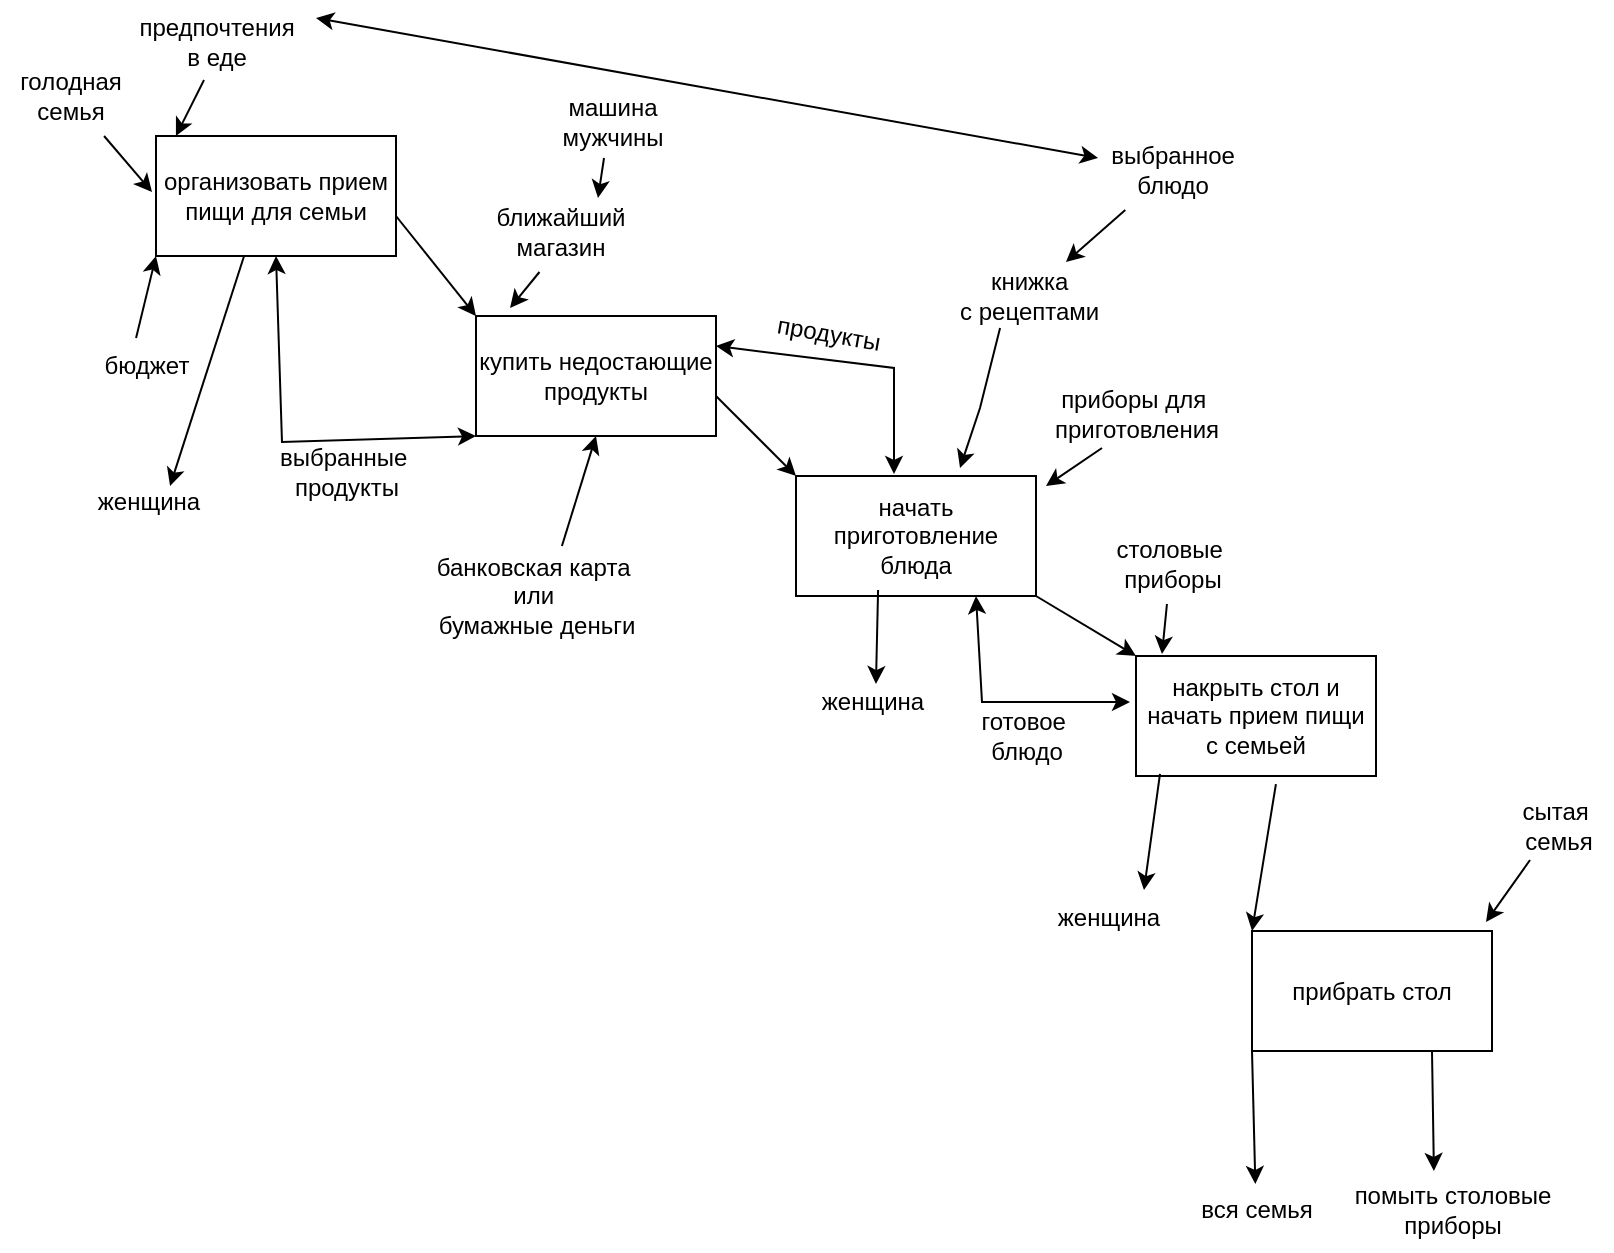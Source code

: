 <mxfile version="24.8.2">
  <diagram name="Страница — 1" id="hyrNnNCPwvGrasM0vbB1">
    <mxGraphModel dx="1434" dy="772" grid="0" gridSize="10" guides="1" tooltips="1" connect="1" arrows="1" fold="1" page="1" pageScale="1" pageWidth="827" pageHeight="1169" math="0" shadow="0">
      <root>
        <mxCell id="0" />
        <mxCell id="1" parent="0" />
        <mxCell id="ZJTuXpW1085Oz7KO1Jx3-1" value="организовать прием пищи для семьи" style="rounded=0;whiteSpace=wrap;html=1;" vertex="1" parent="1">
          <mxGeometry x="80" y="70" width="120" height="60" as="geometry" />
        </mxCell>
        <mxCell id="ZJTuXpW1085Oz7KO1Jx3-2" value="купить недостающие продукты" style="rounded=0;whiteSpace=wrap;html=1;" vertex="1" parent="1">
          <mxGeometry x="240" y="160" width="120" height="60" as="geometry" />
        </mxCell>
        <mxCell id="ZJTuXpW1085Oz7KO1Jx3-3" value="начать приготовление блюда" style="rounded=0;whiteSpace=wrap;html=1;" vertex="1" parent="1">
          <mxGeometry x="400" y="240" width="120" height="60" as="geometry" />
        </mxCell>
        <mxCell id="ZJTuXpW1085Oz7KO1Jx3-4" value="накрыть стол и начать прием пищи с семьей" style="rounded=0;whiteSpace=wrap;html=1;" vertex="1" parent="1">
          <mxGeometry x="570" y="330" width="120" height="60" as="geometry" />
        </mxCell>
        <mxCell id="ZJTuXpW1085Oz7KO1Jx3-5" value="прибрать стол" style="rounded=0;whiteSpace=wrap;html=1;" vertex="1" parent="1">
          <mxGeometry x="628" y="467.5" width="120" height="60" as="geometry" />
        </mxCell>
        <mxCell id="ZJTuXpW1085Oz7KO1Jx3-6" value="" style="endArrow=classic;html=1;rounded=0;" edge="1" parent="1">
          <mxGeometry width="50" height="50" relative="1" as="geometry">
            <mxPoint x="200" y="110" as="sourcePoint" />
            <mxPoint x="240" y="160" as="targetPoint" />
          </mxGeometry>
        </mxCell>
        <mxCell id="ZJTuXpW1085Oz7KO1Jx3-8" value="" style="endArrow=classic;html=1;rounded=0;entryX=0;entryY=0;entryDx=0;entryDy=0;" edge="1" parent="1" target="ZJTuXpW1085Oz7KO1Jx3-3">
          <mxGeometry width="50" height="50" relative="1" as="geometry">
            <mxPoint x="360" y="200" as="sourcePoint" />
            <mxPoint x="390" y="240" as="targetPoint" />
            <Array as="points" />
          </mxGeometry>
        </mxCell>
        <mxCell id="ZJTuXpW1085Oz7KO1Jx3-9" value="" style="endArrow=classic;html=1;rounded=0;entryX=0;entryY=0;entryDx=0;entryDy=0;exitX=1;exitY=1;exitDx=0;exitDy=0;" edge="1" parent="1" source="ZJTuXpW1085Oz7KO1Jx3-3" target="ZJTuXpW1085Oz7KO1Jx3-4">
          <mxGeometry width="50" height="50" relative="1" as="geometry">
            <mxPoint x="540" y="300" as="sourcePoint" />
            <mxPoint x="590" y="260" as="targetPoint" />
          </mxGeometry>
        </mxCell>
        <mxCell id="ZJTuXpW1085Oz7KO1Jx3-10" value="" style="endArrow=classic;html=1;rounded=0;entryX=0;entryY=0;entryDx=0;entryDy=0;exitX=0.583;exitY=1.067;exitDx=0;exitDy=0;exitPerimeter=0;" edge="1" parent="1" source="ZJTuXpW1085Oz7KO1Jx3-4" target="ZJTuXpW1085Oz7KO1Jx3-5">
          <mxGeometry width="50" height="50" relative="1" as="geometry">
            <mxPoint x="390" y="370" as="sourcePoint" />
            <mxPoint x="440" y="320" as="targetPoint" />
          </mxGeometry>
        </mxCell>
        <mxCell id="ZJTuXpW1085Oz7KO1Jx3-11" value="" style="endArrow=classic;html=1;rounded=0;entryX=0;entryY=1;entryDx=0;entryDy=0;exitX=0.429;exitY=0.033;exitDx=0;exitDy=0;exitPerimeter=0;" edge="1" parent="1" source="ZJTuXpW1085Oz7KO1Jx3-13" target="ZJTuXpW1085Oz7KO1Jx3-1">
          <mxGeometry width="50" height="50" relative="1" as="geometry">
            <mxPoint x="90" y="170" as="sourcePoint" />
            <mxPoint x="440" y="320" as="targetPoint" />
          </mxGeometry>
        </mxCell>
        <mxCell id="ZJTuXpW1085Oz7KO1Jx3-13" value="бюджет" style="text;html=1;align=center;verticalAlign=middle;resizable=0;points=[];autosize=1;strokeColor=none;fillColor=none;" vertex="1" parent="1">
          <mxGeometry x="40" y="170" width="70" height="30" as="geometry" />
        </mxCell>
        <mxCell id="ZJTuXpW1085Oz7KO1Jx3-14" value="предпочтения&lt;div&gt;в еде&lt;/div&gt;" style="text;html=1;align=center;verticalAlign=middle;resizable=0;points=[];autosize=1;strokeColor=none;fillColor=none;" vertex="1" parent="1">
          <mxGeometry x="60" y="3" width="100" height="40" as="geometry" />
        </mxCell>
        <mxCell id="ZJTuXpW1085Oz7KO1Jx3-15" value="" style="endArrow=classic;html=1;rounded=0;entryX=0.083;entryY=0;entryDx=0;entryDy=0;entryPerimeter=0;exitX=0.44;exitY=0.975;exitDx=0;exitDy=0;exitPerimeter=0;" edge="1" parent="1" source="ZJTuXpW1085Oz7KO1Jx3-14" target="ZJTuXpW1085Oz7KO1Jx3-1">
          <mxGeometry width="50" height="50" relative="1" as="geometry">
            <mxPoint x="390" y="-30" as="sourcePoint" />
            <mxPoint x="440" y="-80" as="targetPoint" />
          </mxGeometry>
        </mxCell>
        <mxCell id="ZJTuXpW1085Oz7KO1Jx3-16" value="ближайший&lt;div&gt;магазин&lt;/div&gt;" style="text;html=1;align=center;verticalAlign=middle;resizable=0;points=[];autosize=1;strokeColor=none;fillColor=none;" vertex="1" parent="1">
          <mxGeometry x="237" y="98" width="90" height="40" as="geometry" />
        </mxCell>
        <mxCell id="ZJTuXpW1085Oz7KO1Jx3-17" value="" style="endArrow=classic;html=1;rounded=0;exitX=0.386;exitY=1;exitDx=0;exitDy=0;exitPerimeter=0;entryX=0.142;entryY=-0.067;entryDx=0;entryDy=0;entryPerimeter=0;" edge="1" parent="1" source="ZJTuXpW1085Oz7KO1Jx3-16" target="ZJTuXpW1085Oz7KO1Jx3-2">
          <mxGeometry width="50" height="50" relative="1" as="geometry">
            <mxPoint x="260" y="150" as="sourcePoint" />
            <mxPoint x="310" y="140" as="targetPoint" />
            <Array as="points" />
          </mxGeometry>
        </mxCell>
        <mxCell id="ZJTuXpW1085Oz7KO1Jx3-18" value="машина&lt;div&gt;мужчины&lt;/div&gt;" style="text;html=1;align=center;verticalAlign=middle;resizable=0;points=[];autosize=1;strokeColor=none;fillColor=none;" vertex="1" parent="1">
          <mxGeometry x="273" y="43" width="70" height="40" as="geometry" />
        </mxCell>
        <mxCell id="ZJTuXpW1085Oz7KO1Jx3-19" value="" style="endArrow=classic;html=1;rounded=0;exitX=0.443;exitY=0.95;exitDx=0;exitDy=0;exitPerimeter=0;entryX=0.711;entryY=0.075;entryDx=0;entryDy=0;entryPerimeter=0;" edge="1" parent="1" source="ZJTuXpW1085Oz7KO1Jx3-18" target="ZJTuXpW1085Oz7KO1Jx3-16">
          <mxGeometry width="50" height="50" relative="1" as="geometry">
            <mxPoint x="250" y="90" as="sourcePoint" />
            <mxPoint x="300" y="40" as="targetPoint" />
          </mxGeometry>
        </mxCell>
        <mxCell id="ZJTuXpW1085Oz7KO1Jx3-20" value="выбранные&amp;nbsp;&lt;div&gt;продукты&lt;/div&gt;" style="text;html=1;align=center;verticalAlign=middle;resizable=0;points=[];autosize=1;strokeColor=none;fillColor=none;rotation=0;" vertex="1" parent="1">
          <mxGeometry x="130" y="218" width="90" height="40" as="geometry" />
        </mxCell>
        <mxCell id="ZJTuXpW1085Oz7KO1Jx3-21" value="" style="endArrow=classic;startArrow=classic;html=1;rounded=0;exitX=0.5;exitY=1;exitDx=0;exitDy=0;entryX=0;entryY=1;entryDx=0;entryDy=0;" edge="1" parent="1" source="ZJTuXpW1085Oz7KO1Jx3-1" target="ZJTuXpW1085Oz7KO1Jx3-2">
          <mxGeometry width="50" height="50" relative="1" as="geometry">
            <mxPoint x="145" y="240" as="sourcePoint" />
            <mxPoint x="195" y="190" as="targetPoint" />
            <Array as="points">
              <mxPoint x="143" y="223" />
            </Array>
          </mxGeometry>
        </mxCell>
        <mxCell id="ZJTuXpW1085Oz7KO1Jx3-22" value="банковская карта&amp;nbsp;&lt;div&gt;или&amp;nbsp;&lt;/div&gt;&lt;div&gt;бумажные деньги&lt;/div&gt;" style="text;html=1;align=center;verticalAlign=middle;resizable=0;points=[];autosize=1;strokeColor=none;fillColor=none;" vertex="1" parent="1">
          <mxGeometry x="210" y="270" width="120" height="60" as="geometry" />
        </mxCell>
        <mxCell id="ZJTuXpW1085Oz7KO1Jx3-23" value="" style="endArrow=classic;html=1;rounded=0;exitX=0.608;exitY=0.083;exitDx=0;exitDy=0;exitPerimeter=0;" edge="1" parent="1" source="ZJTuXpW1085Oz7KO1Jx3-22">
          <mxGeometry width="50" height="50" relative="1" as="geometry">
            <mxPoint x="250" y="270" as="sourcePoint" />
            <mxPoint x="300" y="220" as="targetPoint" />
          </mxGeometry>
        </mxCell>
        <mxCell id="ZJTuXpW1085Oz7KO1Jx3-24" value="женщина" style="text;html=1;align=center;verticalAlign=middle;resizable=0;points=[];autosize=1;strokeColor=none;fillColor=none;" vertex="1" parent="1">
          <mxGeometry x="403" y="340" width="69" height="26" as="geometry" />
        </mxCell>
        <mxCell id="ZJTuXpW1085Oz7KO1Jx3-25" value="" style="endArrow=classic;html=1;rounded=0;entryX=0.536;entryY=0.154;entryDx=0;entryDy=0;entryPerimeter=0;exitX=0.342;exitY=0.95;exitDx=0;exitDy=0;exitPerimeter=0;" edge="1" parent="1" source="ZJTuXpW1085Oz7KO1Jx3-3" target="ZJTuXpW1085Oz7KO1Jx3-24">
          <mxGeometry width="50" height="50" relative="1" as="geometry">
            <mxPoint x="387" y="368" as="sourcePoint" />
            <mxPoint x="437" y="318" as="targetPoint" />
          </mxGeometry>
        </mxCell>
        <mxCell id="ZJTuXpW1085Oz7KO1Jx3-26" value="продукты" style="text;html=1;align=center;verticalAlign=middle;resizable=0;points=[];autosize=1;strokeColor=none;fillColor=none;rotation=10;" vertex="1" parent="1">
          <mxGeometry x="381" y="156" width="70" height="26" as="geometry" />
        </mxCell>
        <mxCell id="ZJTuXpW1085Oz7KO1Jx3-27" value="" style="endArrow=classic;startArrow=classic;html=1;rounded=0;exitX=1;exitY=0.25;exitDx=0;exitDy=0;" edge="1" parent="1" source="ZJTuXpW1085Oz7KO1Jx3-2">
          <mxGeometry width="50" height="50" relative="1" as="geometry">
            <mxPoint x="397" y="233" as="sourcePoint" />
            <mxPoint x="449" y="239" as="targetPoint" />
            <Array as="points">
              <mxPoint x="449" y="186" />
            </Array>
          </mxGeometry>
        </mxCell>
        <mxCell id="ZJTuXpW1085Oz7KO1Jx3-28" value="книжка&amp;nbsp;&lt;div&gt;с рецептами&amp;nbsp;&lt;/div&gt;" style="text;html=1;align=center;verticalAlign=middle;resizable=0;points=[];autosize=1;strokeColor=none;fillColor=none;" vertex="1" parent="1">
          <mxGeometry x="472" y="129" width="91" height="41" as="geometry" />
        </mxCell>
        <mxCell id="ZJTuXpW1085Oz7KO1Jx3-29" value="" style="endArrow=classic;html=1;rounded=0;exitX=0.33;exitY=0.902;exitDx=0;exitDy=0;exitPerimeter=0;" edge="1" parent="1" source="ZJTuXpW1085Oz7KO1Jx3-28">
          <mxGeometry width="50" height="50" relative="1" as="geometry">
            <mxPoint x="472" y="220" as="sourcePoint" />
            <mxPoint x="482" y="236" as="targetPoint" />
            <Array as="points">
              <mxPoint x="492" y="206" />
            </Array>
          </mxGeometry>
        </mxCell>
        <mxCell id="ZJTuXpW1085Oz7KO1Jx3-30" value="выбранное&lt;br&gt;блюдо" style="text;html=1;align=center;verticalAlign=middle;resizable=0;points=[];autosize=1;strokeColor=none;fillColor=none;" vertex="1" parent="1">
          <mxGeometry x="548" y="66" width="80" height="41" as="geometry" />
        </mxCell>
        <mxCell id="ZJTuXpW1085Oz7KO1Jx3-31" value="" style="endArrow=classic;html=1;rounded=0;entryX=0.692;entryY=0.098;entryDx=0;entryDy=0;entryPerimeter=0;" edge="1" parent="1" source="ZJTuXpW1085Oz7KO1Jx3-30" target="ZJTuXpW1085Oz7KO1Jx3-28">
          <mxGeometry width="50" height="50" relative="1" as="geometry">
            <mxPoint x="601" y="157" as="sourcePoint" />
            <mxPoint x="651" y="107" as="targetPoint" />
          </mxGeometry>
        </mxCell>
        <mxCell id="ZJTuXpW1085Oz7KO1Jx3-32" value="" style="endArrow=classic;startArrow=classic;html=1;rounded=0;entryX=0.038;entryY=0.366;entryDx=0;entryDy=0;entryPerimeter=0;exitX=1;exitY=0.2;exitDx=0;exitDy=0;exitPerimeter=0;" edge="1" parent="1" source="ZJTuXpW1085Oz7KO1Jx3-14" target="ZJTuXpW1085Oz7KO1Jx3-30">
          <mxGeometry width="50" height="50" relative="1" as="geometry">
            <mxPoint x="417" y="76" as="sourcePoint" />
            <mxPoint x="467" y="26" as="targetPoint" />
            <Array as="points" />
          </mxGeometry>
        </mxCell>
        <mxCell id="ZJTuXpW1085Oz7KO1Jx3-33" value="приборы для&amp;nbsp;&lt;div&gt;приготовления&lt;/div&gt;" style="text;html=1;align=center;verticalAlign=middle;resizable=0;points=[];autosize=1;strokeColor=none;fillColor=none;" vertex="1" parent="1">
          <mxGeometry x="520" y="188" width="100" height="41" as="geometry" />
        </mxCell>
        <mxCell id="ZJTuXpW1085Oz7KO1Jx3-34" value="" style="endArrow=classic;html=1;rounded=0;exitX=0.33;exitY=0.927;exitDx=0;exitDy=0;exitPerimeter=0;" edge="1" parent="1" source="ZJTuXpW1085Oz7KO1Jx3-33">
          <mxGeometry width="50" height="50" relative="1" as="geometry">
            <mxPoint x="530" y="285" as="sourcePoint" />
            <mxPoint x="525" y="245" as="targetPoint" />
          </mxGeometry>
        </mxCell>
        <mxCell id="ZJTuXpW1085Oz7KO1Jx3-35" value="женщина" style="text;html=1;align=center;verticalAlign=middle;resizable=0;points=[];autosize=1;strokeColor=none;fillColor=none;" vertex="1" parent="1">
          <mxGeometry x="41" y="240" width="69" height="26" as="geometry" />
        </mxCell>
        <mxCell id="ZJTuXpW1085Oz7KO1Jx3-36" value="" style="endArrow=classic;html=1;rounded=0;entryX=0.667;entryY=0.192;entryDx=0;entryDy=0;entryPerimeter=0;exitX=0.367;exitY=1;exitDx=0;exitDy=0;exitPerimeter=0;" edge="1" parent="1" source="ZJTuXpW1085Oz7KO1Jx3-1" target="ZJTuXpW1085Oz7KO1Jx3-35">
          <mxGeometry width="50" height="50" relative="1" as="geometry">
            <mxPoint x="76" y="233.5" as="sourcePoint" />
            <mxPoint x="126" y="183.5" as="targetPoint" />
          </mxGeometry>
        </mxCell>
        <mxCell id="ZJTuXpW1085Oz7KO1Jx3-37" value="женщина" style="text;html=1;align=center;verticalAlign=middle;resizable=0;points=[];autosize=1;strokeColor=none;fillColor=none;" vertex="1" parent="1">
          <mxGeometry x="521" y="448" width="69" height="26" as="geometry" />
        </mxCell>
        <mxCell id="ZJTuXpW1085Oz7KO1Jx3-38" value="" style="endArrow=classic;html=1;rounded=0;entryX=0.768;entryY=-0.038;entryDx=0;entryDy=0;entryPerimeter=0;exitX=0.1;exitY=0.983;exitDx=0;exitDy=0;exitPerimeter=0;" edge="1" parent="1" source="ZJTuXpW1085Oz7KO1Jx3-4" target="ZJTuXpW1085Oz7KO1Jx3-37">
          <mxGeometry width="50" height="50" relative="1" as="geometry">
            <mxPoint x="536" y="453" as="sourcePoint" />
            <mxPoint x="586" y="403" as="targetPoint" />
          </mxGeometry>
        </mxCell>
        <mxCell id="ZJTuXpW1085Oz7KO1Jx3-39" value="столовые&amp;nbsp;&lt;div&gt;приборы&lt;/div&gt;" style="text;html=1;align=center;verticalAlign=middle;resizable=0;points=[];autosize=1;strokeColor=none;fillColor=none;" vertex="1" parent="1">
          <mxGeometry x="550" y="263" width="75" height="41" as="geometry" />
        </mxCell>
        <mxCell id="ZJTuXpW1085Oz7KO1Jx3-40" value="" style="endArrow=classic;html=1;rounded=0;" edge="1" parent="1" source="ZJTuXpW1085Oz7KO1Jx3-39">
          <mxGeometry width="50" height="50" relative="1" as="geometry">
            <mxPoint x="634" y="320" as="sourcePoint" />
            <mxPoint x="583" y="329" as="targetPoint" />
          </mxGeometry>
        </mxCell>
        <mxCell id="ZJTuXpW1085Oz7KO1Jx3-41" value="готовое&amp;nbsp;&lt;div&gt;блюдо&lt;/div&gt;" style="text;html=1;align=center;verticalAlign=middle;resizable=0;points=[];autosize=1;strokeColor=none;fillColor=none;" vertex="1" parent="1">
          <mxGeometry x="483" y="349" width="63" height="41" as="geometry" />
        </mxCell>
        <mxCell id="ZJTuXpW1085Oz7KO1Jx3-42" value="" style="endArrow=classic;startArrow=classic;html=1;rounded=0;exitX=0.75;exitY=1;exitDx=0;exitDy=0;" edge="1" parent="1" source="ZJTuXpW1085Oz7KO1Jx3-3">
          <mxGeometry width="50" height="50" relative="1" as="geometry">
            <mxPoint x="472" y="371" as="sourcePoint" />
            <mxPoint x="567" y="353" as="targetPoint" />
            <Array as="points">
              <mxPoint x="493" y="353" />
            </Array>
          </mxGeometry>
        </mxCell>
        <mxCell id="ZJTuXpW1085Oz7KO1Jx3-44" value="вся семья" style="text;html=1;align=center;verticalAlign=middle;resizable=0;points=[];autosize=1;strokeColor=none;fillColor=none;" vertex="1" parent="1">
          <mxGeometry x="593" y="594" width="74" height="26" as="geometry" />
        </mxCell>
        <mxCell id="ZJTuXpW1085Oz7KO1Jx3-45" value="" style="endArrow=classic;html=1;rounded=0;exitX=0;exitY=1;exitDx=0;exitDy=0;" edge="1" parent="1" source="ZJTuXpW1085Oz7KO1Jx3-5" target="ZJTuXpW1085Oz7KO1Jx3-44">
          <mxGeometry width="50" height="50" relative="1" as="geometry">
            <mxPoint x="649" y="592" as="sourcePoint" />
            <mxPoint x="699" y="542" as="targetPoint" />
          </mxGeometry>
        </mxCell>
        <mxCell id="ZJTuXpW1085Oz7KO1Jx3-46" value="помыть столовые&lt;div&gt;приборы&lt;/div&gt;" style="text;html=1;align=center;verticalAlign=middle;resizable=0;points=[];autosize=1;strokeColor=none;fillColor=none;" vertex="1" parent="1">
          <mxGeometry x="670" y="586.5" width="116" height="41" as="geometry" />
        </mxCell>
        <mxCell id="ZJTuXpW1085Oz7KO1Jx3-47" value="" style="endArrow=classic;html=1;rounded=0;entryX=0.422;entryY=0.024;entryDx=0;entryDy=0;entryPerimeter=0;exitX=0.75;exitY=1;exitDx=0;exitDy=0;" edge="1" parent="1" source="ZJTuXpW1085Oz7KO1Jx3-5" target="ZJTuXpW1085Oz7KO1Jx3-46">
          <mxGeometry width="50" height="50" relative="1" as="geometry">
            <mxPoint x="698" y="601" as="sourcePoint" />
            <mxPoint x="748" y="551" as="targetPoint" />
          </mxGeometry>
        </mxCell>
        <mxCell id="ZJTuXpW1085Oz7KO1Jx3-48" value="голодная&lt;div&gt;семья&lt;/div&gt;" style="text;html=1;align=center;verticalAlign=middle;resizable=0;points=[];autosize=1;strokeColor=none;fillColor=none;" vertex="1" parent="1">
          <mxGeometry x="2" y="29" width="69" height="41" as="geometry" />
        </mxCell>
        <mxCell id="ZJTuXpW1085Oz7KO1Jx3-49" value="" style="endArrow=classic;html=1;rounded=0;" edge="1" parent="1" source="ZJTuXpW1085Oz7KO1Jx3-48">
          <mxGeometry width="50" height="50" relative="1" as="geometry">
            <mxPoint x="28" y="148" as="sourcePoint" />
            <mxPoint x="78" y="98" as="targetPoint" />
          </mxGeometry>
        </mxCell>
        <mxCell id="ZJTuXpW1085Oz7KO1Jx3-50" value="сытая&amp;nbsp;&lt;div&gt;семья&lt;/div&gt;" style="text;html=1;align=center;verticalAlign=middle;resizable=0;points=[];autosize=1;strokeColor=none;fillColor=none;" vertex="1" parent="1">
          <mxGeometry x="753" y="394" width="55" height="41" as="geometry" />
        </mxCell>
        <mxCell id="ZJTuXpW1085Oz7KO1Jx3-51" value="" style="endArrow=classic;html=1;rounded=0;exitX=0.255;exitY=0.927;exitDx=0;exitDy=0;exitPerimeter=0;" edge="1" parent="1" source="ZJTuXpW1085Oz7KO1Jx3-50">
          <mxGeometry width="50" height="50" relative="1" as="geometry">
            <mxPoint x="695" y="461" as="sourcePoint" />
            <mxPoint x="745" y="463" as="targetPoint" />
          </mxGeometry>
        </mxCell>
      </root>
    </mxGraphModel>
  </diagram>
</mxfile>

